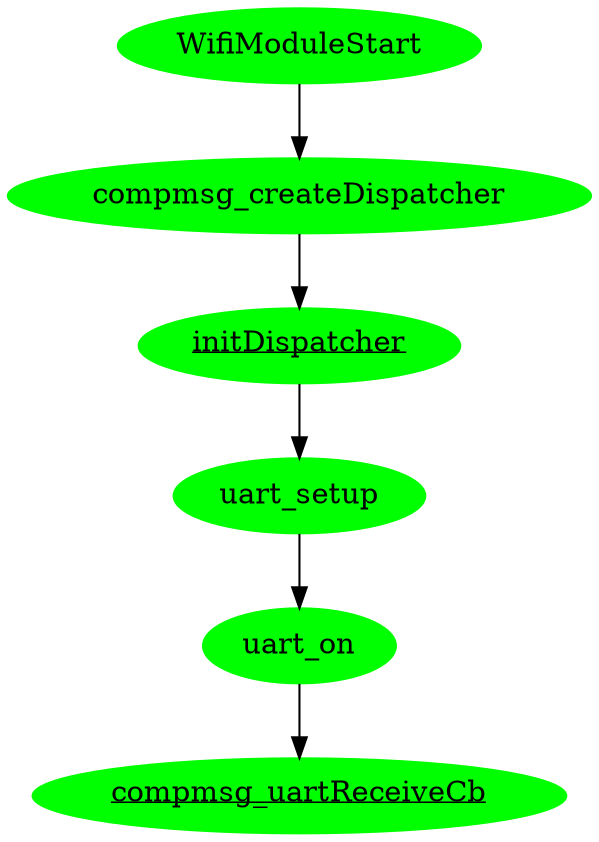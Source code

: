 digraph G0 {
  WifiModuleStart[style="filled", color="green"];
  WifiModuleStart -> compmsg_createDispatcher;
  compmsg_createDispatcher[style="filled", color="green"];
  compmsg_createDispatcher -> compmsg_initDispatcher;
  compmsg_initDispatcher[style="filled", color="green" label=<<u>initDispatcher</u>> URL="\ref initDispatcher"];
  compmsg_initDispatcher -> uart_setup;
  uart_setup[style="filled", color="green"];
  uart_setup -> uart_on;
  uart_on[style="filled", color="green"];
  compmsg_uartReceiveCb[style="filled", color="green", label=<<u>compmsg_uartReceiveCb</u>> URL="\ref handleMsg"];
  uart_on -> compmsg_uartReceiveCb;
}
